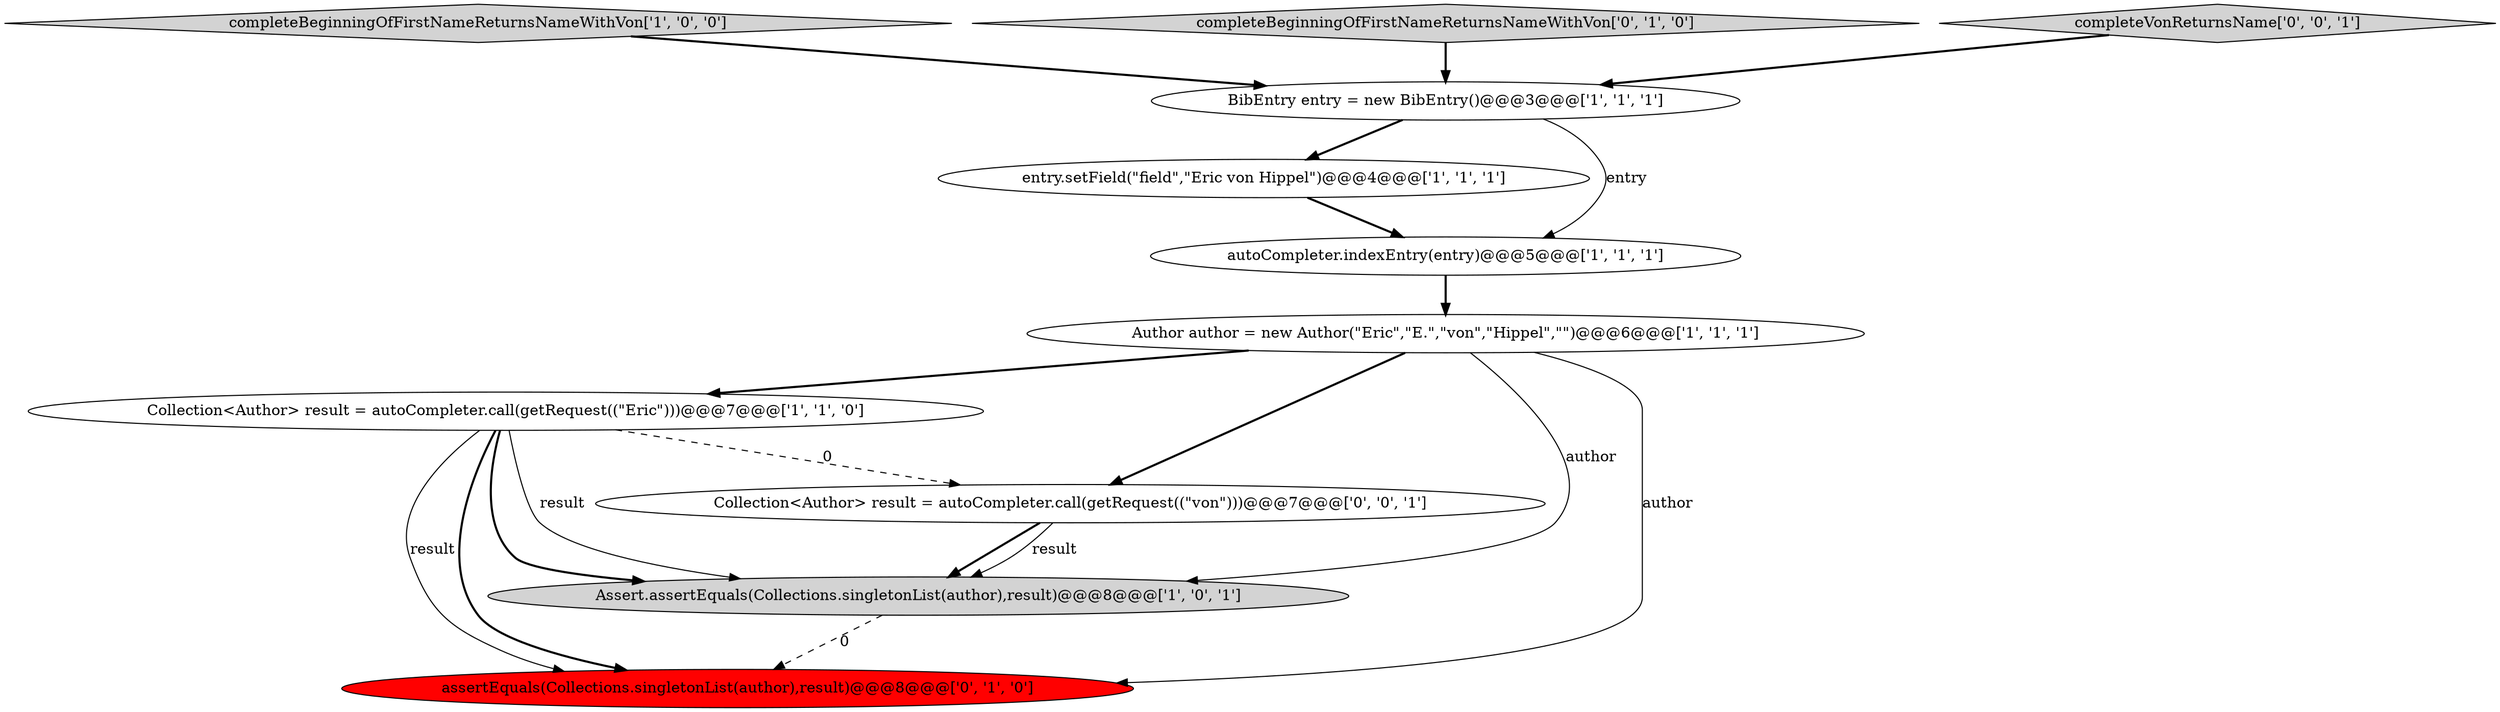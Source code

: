 digraph {
0 [style = filled, label = "completeBeginningOfFirstNameReturnsNameWithVon['1', '0', '0']", fillcolor = lightgray, shape = diamond image = "AAA0AAABBB1BBB"];
6 [style = filled, label = "entry.setField(\"field\",\"Eric von Hippel\")@@@4@@@['1', '1', '1']", fillcolor = white, shape = ellipse image = "AAA0AAABBB1BBB"];
4 [style = filled, label = "BibEntry entry = new BibEntry()@@@3@@@['1', '1', '1']", fillcolor = white, shape = ellipse image = "AAA0AAABBB1BBB"];
8 [style = filled, label = "completeBeginningOfFirstNameReturnsNameWithVon['0', '1', '0']", fillcolor = lightgray, shape = diamond image = "AAA0AAABBB2BBB"];
7 [style = filled, label = "assertEquals(Collections.singletonList(author),result)@@@8@@@['0', '1', '0']", fillcolor = red, shape = ellipse image = "AAA1AAABBB2BBB"];
9 [style = filled, label = "completeVonReturnsName['0', '0', '1']", fillcolor = lightgray, shape = diamond image = "AAA0AAABBB3BBB"];
1 [style = filled, label = "Collection<Author> result = autoCompleter.call(getRequest((\"Eric\")))@@@7@@@['1', '1', '0']", fillcolor = white, shape = ellipse image = "AAA0AAABBB1BBB"];
5 [style = filled, label = "autoCompleter.indexEntry(entry)@@@5@@@['1', '1', '1']", fillcolor = white, shape = ellipse image = "AAA0AAABBB1BBB"];
10 [style = filled, label = "Collection<Author> result = autoCompleter.call(getRequest((\"von\")))@@@7@@@['0', '0', '1']", fillcolor = white, shape = ellipse image = "AAA0AAABBB3BBB"];
2 [style = filled, label = "Author author = new Author(\"Eric\",\"E.\",\"von\",\"Hippel\",\"\")@@@6@@@['1', '1', '1']", fillcolor = white, shape = ellipse image = "AAA0AAABBB1BBB"];
3 [style = filled, label = "Assert.assertEquals(Collections.singletonList(author),result)@@@8@@@['1', '0', '1']", fillcolor = lightgray, shape = ellipse image = "AAA0AAABBB1BBB"];
1->3 [style = bold, label=""];
6->5 [style = bold, label=""];
5->2 [style = bold, label=""];
10->3 [style = bold, label=""];
2->7 [style = solid, label="author"];
8->4 [style = bold, label=""];
1->10 [style = dashed, label="0"];
10->3 [style = solid, label="result"];
2->10 [style = bold, label=""];
0->4 [style = bold, label=""];
4->6 [style = bold, label=""];
1->7 [style = bold, label=""];
3->7 [style = dashed, label="0"];
2->1 [style = bold, label=""];
2->3 [style = solid, label="author"];
9->4 [style = bold, label=""];
1->3 [style = solid, label="result"];
4->5 [style = solid, label="entry"];
1->7 [style = solid, label="result"];
}

